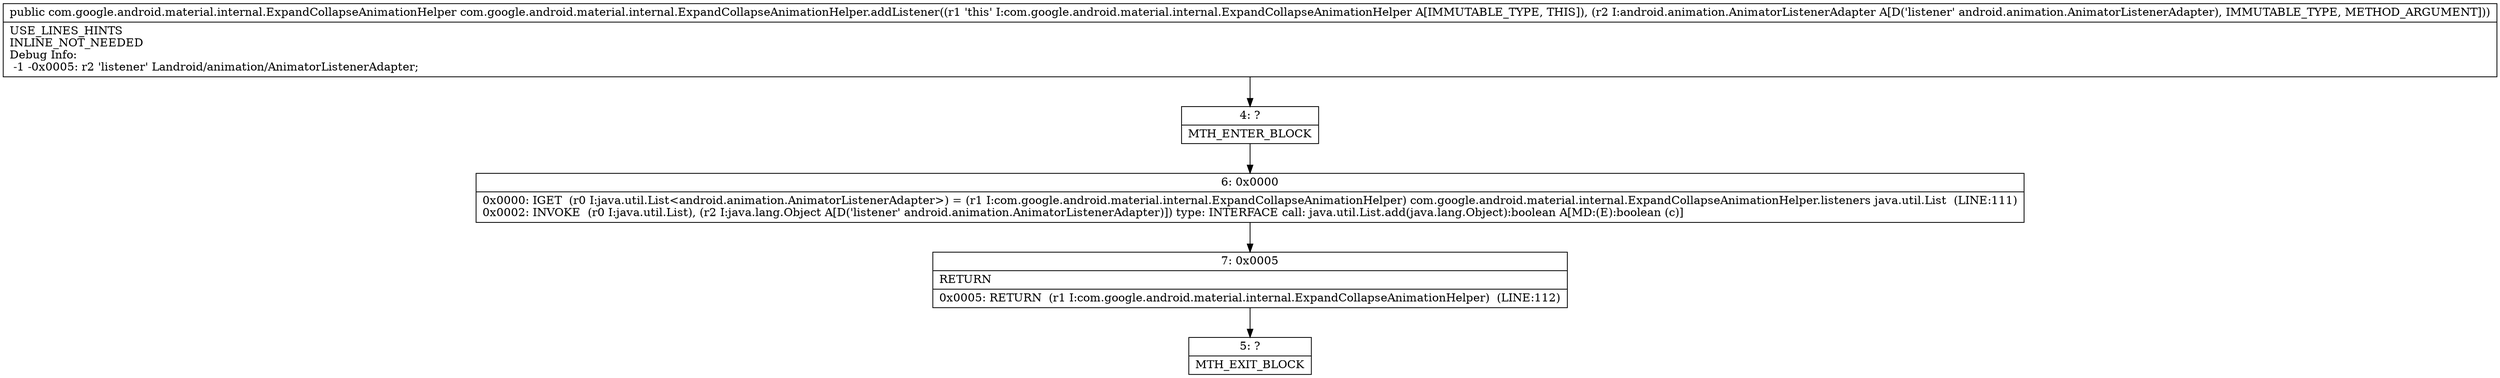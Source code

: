 digraph "CFG forcom.google.android.material.internal.ExpandCollapseAnimationHelper.addListener(Landroid\/animation\/AnimatorListenerAdapter;)Lcom\/google\/android\/material\/internal\/ExpandCollapseAnimationHelper;" {
Node_4 [shape=record,label="{4\:\ ?|MTH_ENTER_BLOCK\l}"];
Node_6 [shape=record,label="{6\:\ 0x0000|0x0000: IGET  (r0 I:java.util.List\<android.animation.AnimatorListenerAdapter\>) = (r1 I:com.google.android.material.internal.ExpandCollapseAnimationHelper) com.google.android.material.internal.ExpandCollapseAnimationHelper.listeners java.util.List  (LINE:111)\l0x0002: INVOKE  (r0 I:java.util.List), (r2 I:java.lang.Object A[D('listener' android.animation.AnimatorListenerAdapter)]) type: INTERFACE call: java.util.List.add(java.lang.Object):boolean A[MD:(E):boolean (c)]\l}"];
Node_7 [shape=record,label="{7\:\ 0x0005|RETURN\l|0x0005: RETURN  (r1 I:com.google.android.material.internal.ExpandCollapseAnimationHelper)  (LINE:112)\l}"];
Node_5 [shape=record,label="{5\:\ ?|MTH_EXIT_BLOCK\l}"];
MethodNode[shape=record,label="{public com.google.android.material.internal.ExpandCollapseAnimationHelper com.google.android.material.internal.ExpandCollapseAnimationHelper.addListener((r1 'this' I:com.google.android.material.internal.ExpandCollapseAnimationHelper A[IMMUTABLE_TYPE, THIS]), (r2 I:android.animation.AnimatorListenerAdapter A[D('listener' android.animation.AnimatorListenerAdapter), IMMUTABLE_TYPE, METHOD_ARGUMENT]))  | USE_LINES_HINTS\lINLINE_NOT_NEEDED\lDebug Info:\l  \-1 \-0x0005: r2 'listener' Landroid\/animation\/AnimatorListenerAdapter;\l}"];
MethodNode -> Node_4;Node_4 -> Node_6;
Node_6 -> Node_7;
Node_7 -> Node_5;
}

